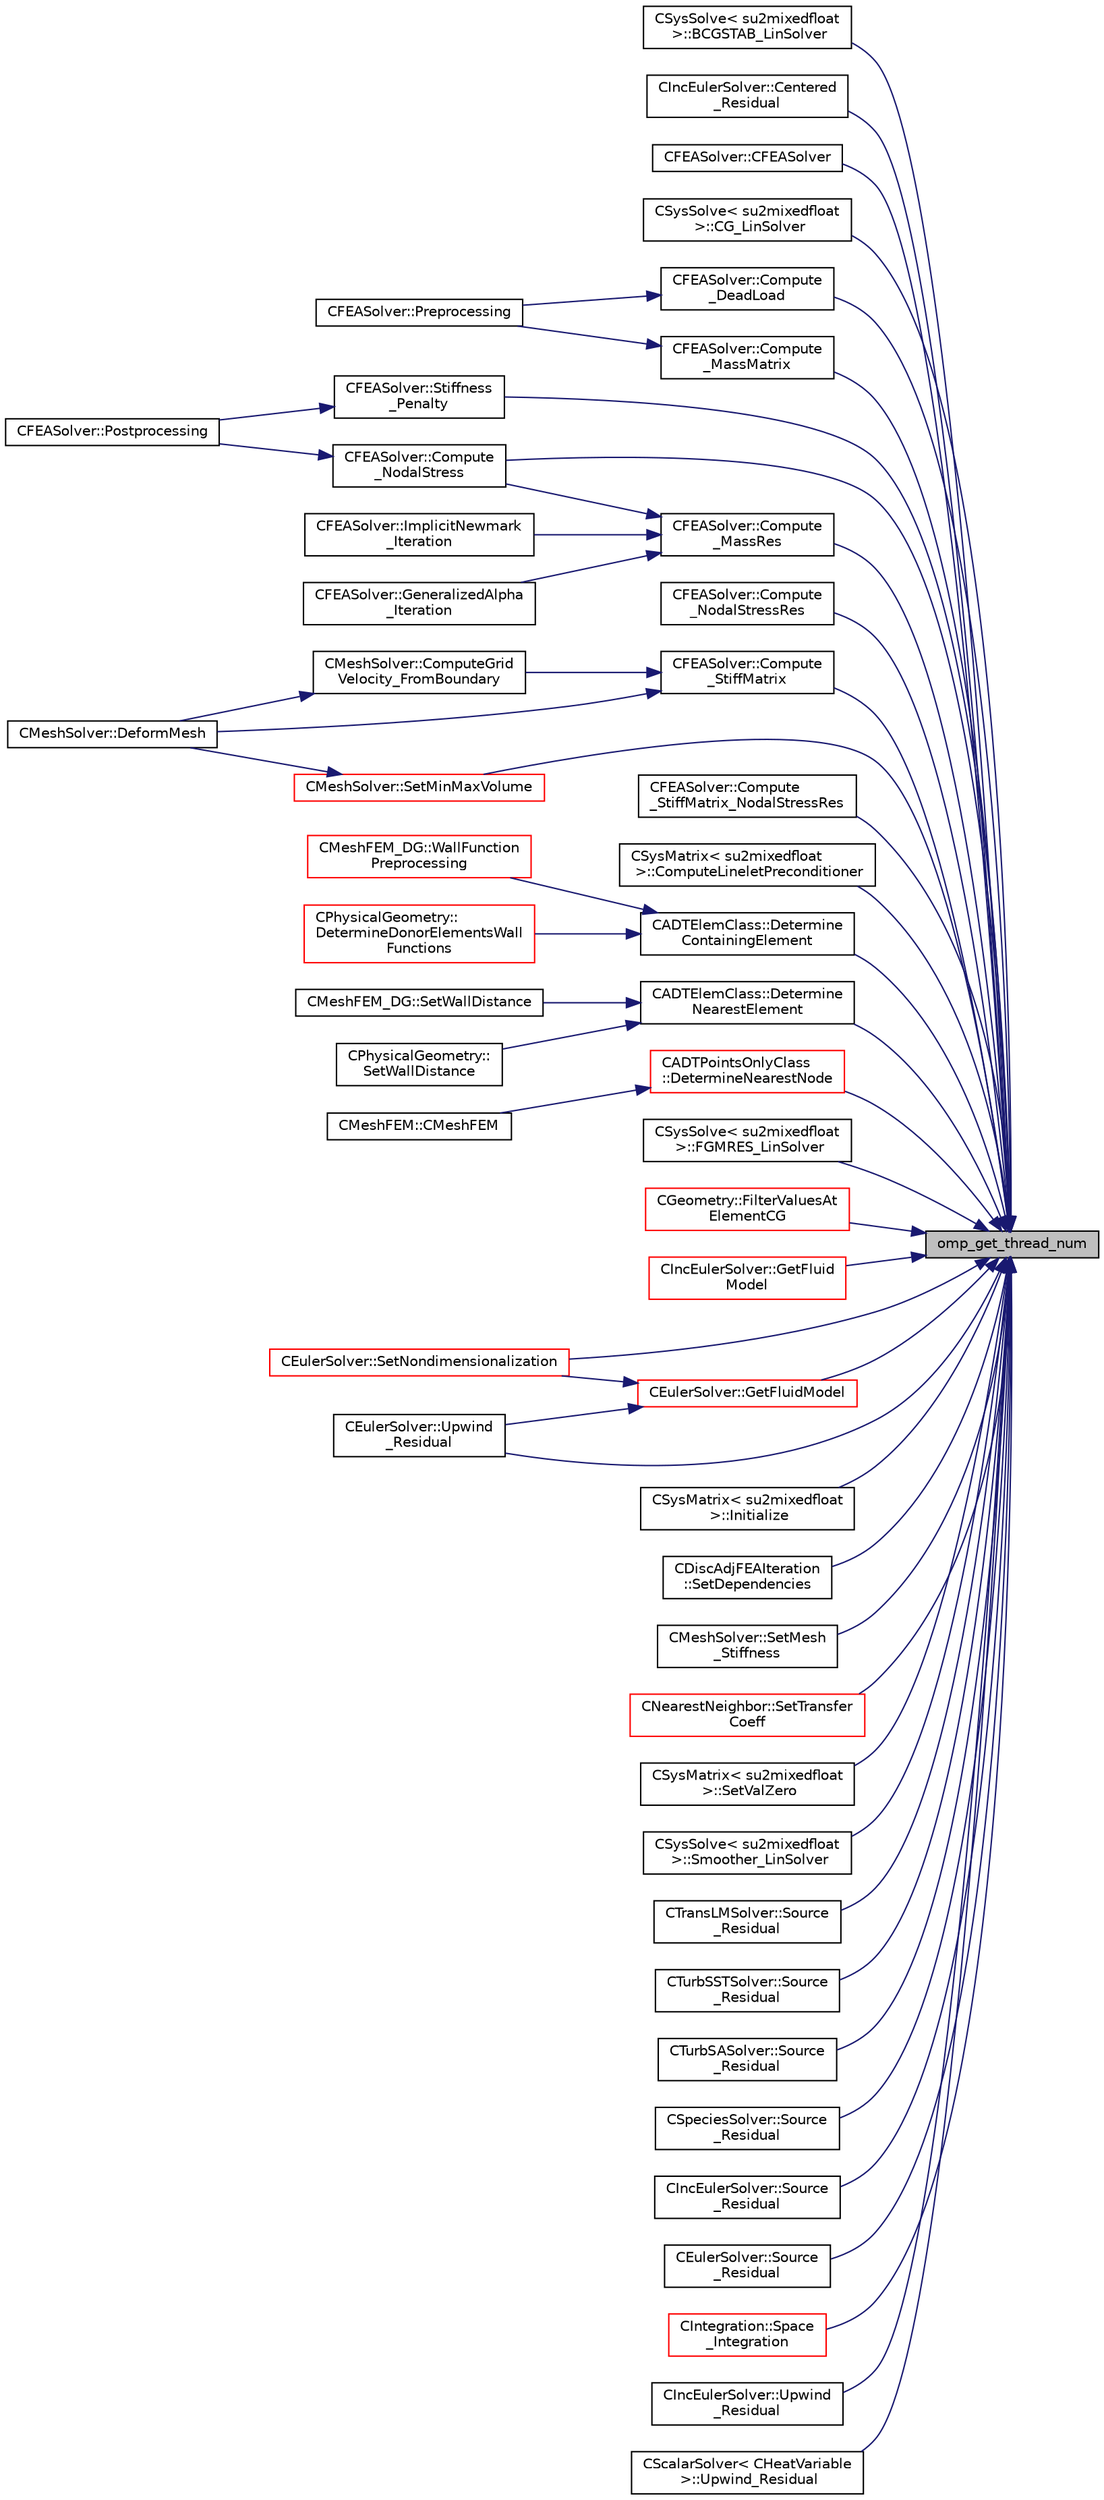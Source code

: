 digraph "omp_get_thread_num"
{
 // LATEX_PDF_SIZE
  edge [fontname="Helvetica",fontsize="10",labelfontname="Helvetica",labelfontsize="10"];
  node [fontname="Helvetica",fontsize="10",shape=record];
  rankdir="RL";
  Node1 [label="omp_get_thread_num",height=0.2,width=0.4,color="black", fillcolor="grey75", style="filled", fontcolor="black",tooltip="Index of current thread, akin to MPI rank."];
  Node1 -> Node2 [dir="back",color="midnightblue",fontsize="10",style="solid",fontname="Helvetica"];
  Node2 [label="CSysSolve\< su2mixedfloat\l \>::BCGSTAB_LinSolver",height=0.2,width=0.4,color="black", fillcolor="white", style="filled",URL="$classCSysSolve.html#a5e6082f2809d00f2b0ca30ee6177460b",tooltip="Biconjugate Gradient Stabilized Method (BCGSTAB)"];
  Node1 -> Node3 [dir="back",color="midnightblue",fontsize="10",style="solid",fontname="Helvetica"];
  Node3 [label="CIncEulerSolver::Centered\l_Residual",height=0.2,width=0.4,color="black", fillcolor="white", style="filled",URL="$classCIncEulerSolver.html#a80e45f4af7302e9334c8663f9e3ae88b",tooltip="Compute the spatial integration using a centered scheme."];
  Node1 -> Node4 [dir="back",color="midnightblue",fontsize="10",style="solid",fontname="Helvetica"];
  Node4 [label="CFEASolver::CFEASolver",height=0.2,width=0.4,color="black", fillcolor="white", style="filled",URL="$classCFEASolver.html#a1d4c7d17d9c7143d3079fc78fae1599d",tooltip=" "];
  Node1 -> Node5 [dir="back",color="midnightblue",fontsize="10",style="solid",fontname="Helvetica"];
  Node5 [label="CSysSolve\< su2mixedfloat\l \>::CG_LinSolver",height=0.2,width=0.4,color="black", fillcolor="white", style="filled",URL="$classCSysSolve.html#a7a9229a415e4034095d4fbb2927acde3",tooltip="Conjugate Gradient method."];
  Node1 -> Node6 [dir="back",color="midnightblue",fontsize="10",style="solid",fontname="Helvetica"];
  Node6 [label="CFEASolver::Compute\l_DeadLoad",height=0.2,width=0.4,color="black", fillcolor="white", style="filled",URL="$classCFEASolver.html#ac95d6c2d6ac67b32a577029006974d57",tooltip="Compute the dead loads."];
  Node6 -> Node7 [dir="back",color="midnightblue",fontsize="10",style="solid",fontname="Helvetica"];
  Node7 [label="CFEASolver::Preprocessing",height=0.2,width=0.4,color="black", fillcolor="white", style="filled",URL="$classCFEASolver.html#a353159e003821dae0668dcfe7281bd68",tooltip="Set residuals to zero."];
  Node1 -> Node8 [dir="back",color="midnightblue",fontsize="10",style="solid",fontname="Helvetica"];
  Node8 [label="CFEASolver::Compute\l_MassMatrix",height=0.2,width=0.4,color="black", fillcolor="white", style="filled",URL="$classCFEASolver.html#a1fd46e369eb5e72c15cf708be67e87a2",tooltip="Compute the mass matrix of the problem."];
  Node8 -> Node7 [dir="back",color="midnightblue",fontsize="10",style="solid",fontname="Helvetica"];
  Node1 -> Node9 [dir="back",color="midnightblue",fontsize="10",style="solid",fontname="Helvetica"];
  Node9 [label="CFEASolver::Compute\l_MassRes",height=0.2,width=0.4,color="black", fillcolor="white", style="filled",URL="$classCFEASolver.html#a6e16f805242c36f9d1c3f2f75ddd9b4a",tooltip="Compute the mass residual of the problem."];
  Node9 -> Node10 [dir="back",color="midnightblue",fontsize="10",style="solid",fontname="Helvetica"];
  Node10 [label="CFEASolver::Compute\l_NodalStress",height=0.2,width=0.4,color="black", fillcolor="white", style="filled",URL="$classCFEASolver.html#ac275af8f893ef5957379314816d17fa8",tooltip="Compute the stress at the nodes for output purposes."];
  Node10 -> Node11 [dir="back",color="midnightblue",fontsize="10",style="solid",fontname="Helvetica"];
  Node11 [label="CFEASolver::Postprocessing",height=0.2,width=0.4,color="black", fillcolor="white", style="filled",URL="$classCFEASolver.html#ab4fa9086b598c5778c9c0403a5626d1b",tooltip="Postprocessing."];
  Node9 -> Node12 [dir="back",color="midnightblue",fontsize="10",style="solid",fontname="Helvetica"];
  Node12 [label="CFEASolver::GeneralizedAlpha\l_Iteration",height=0.2,width=0.4,color="black", fillcolor="white", style="filled",URL="$classCFEASolver.html#a703228b8706352d33f34cc0baf1f9b04",tooltip="Iterate using an implicit Generalized Alpha solver."];
  Node9 -> Node13 [dir="back",color="midnightblue",fontsize="10",style="solid",fontname="Helvetica"];
  Node13 [label="CFEASolver::ImplicitNewmark\l_Iteration",height=0.2,width=0.4,color="black", fillcolor="white", style="filled",URL="$classCFEASolver.html#a27e71a93f7f114cc8506f35c2ed957c3",tooltip="Iterate using an implicit Newmark solver."];
  Node1 -> Node10 [dir="back",color="midnightblue",fontsize="10",style="solid",fontname="Helvetica"];
  Node1 -> Node14 [dir="back",color="midnightblue",fontsize="10",style="solid",fontname="Helvetica"];
  Node14 [label="CFEASolver::Compute\l_NodalStressRes",height=0.2,width=0.4,color="black", fillcolor="white", style="filled",URL="$classCFEASolver.html#adfa3c71fcff35fa46d21a3b615e4b7f8",tooltip="Compute the nodal stress terms and add them to the residual."];
  Node1 -> Node15 [dir="back",color="midnightblue",fontsize="10",style="solid",fontname="Helvetica"];
  Node15 [label="CFEASolver::Compute\l_StiffMatrix",height=0.2,width=0.4,color="black", fillcolor="white", style="filled",URL="$classCFEASolver.html#a41f284021cb1f0d145d632adb7ad5342",tooltip="Compute the stiffness matrix of the problem."];
  Node15 -> Node16 [dir="back",color="midnightblue",fontsize="10",style="solid",fontname="Helvetica"];
  Node16 [label="CMeshSolver::ComputeGrid\lVelocity_FromBoundary",height=0.2,width=0.4,color="black", fillcolor="white", style="filled",URL="$classCMeshSolver.html#a0dde897c2a1bc27f95c5da3bb30e5c33",tooltip="Compute the grid velocity form the velocity at deformable boundary."];
  Node16 -> Node17 [dir="back",color="midnightblue",fontsize="10",style="solid",fontname="Helvetica"];
  Node17 [label="CMeshSolver::DeformMesh",height=0.2,width=0.4,color="black", fillcolor="white", style="filled",URL="$classCMeshSolver.html#a573e4ddd63b680f5705f402ec317820b",tooltip="Grid deformation using the linear elasticity equations."];
  Node15 -> Node17 [dir="back",color="midnightblue",fontsize="10",style="solid",fontname="Helvetica"];
  Node1 -> Node18 [dir="back",color="midnightblue",fontsize="10",style="solid",fontname="Helvetica"];
  Node18 [label="CFEASolver::Compute\l_StiffMatrix_NodalStressRes",height=0.2,width=0.4,color="black", fillcolor="white", style="filled",URL="$classCFEASolver.html#a3fe247a12b07771806bd276ea79de38b",tooltip="Compute the stiffness matrix of the problem and the nodal stress terms at the same time."];
  Node1 -> Node19 [dir="back",color="midnightblue",fontsize="10",style="solid",fontname="Helvetica"];
  Node19 [label="CSysMatrix\< su2mixedfloat\l \>::ComputeLineletPreconditioner",height=0.2,width=0.4,color="black", fillcolor="white", style="filled",URL="$classCSysMatrix.html#a0b1aca3806964da984c4fefe61cf2c64",tooltip="Multiply CSysVector by the preconditioner."];
  Node1 -> Node20 [dir="back",color="midnightblue",fontsize="10",style="solid",fontname="Helvetica"];
  Node20 [label="CADTElemClass::Determine\lContainingElement",height=0.2,width=0.4,color="black", fillcolor="white", style="filled",URL="$classCADTElemClass.html#a2708b4c5925a10d57edba3630fb19bcb",tooltip="Function, which determines the element that contains the given coordinate."];
  Node20 -> Node21 [dir="back",color="midnightblue",fontsize="10",style="solid",fontname="Helvetica"];
  Node21 [label="CPhysicalGeometry::\lDetermineDonorElementsWall\lFunctions",height=0.2,width=0.4,color="red", fillcolor="white", style="filled",URL="$classCPhysicalGeometry.html#acef4e18142b580bf09f21e5b71387d5f",tooltip="Determine the donor elements for the boundary elements on viscous wall boundaries when wall functions..."];
  Node20 -> Node23 [dir="back",color="midnightblue",fontsize="10",style="solid",fontname="Helvetica"];
  Node23 [label="CMeshFEM_DG::WallFunction\lPreprocessing",height=0.2,width=0.4,color="red", fillcolor="white", style="filled",URL="$classCMeshFEM__DG.html#a098dcce939b1b802fc8946cbd4d9d0c6",tooltip="Function, which carries out the preprocessing tasks when wall functions are used."];
  Node1 -> Node27 [dir="back",color="midnightblue",fontsize="10",style="solid",fontname="Helvetica"];
  Node27 [label="CADTElemClass::Determine\lNearestElement",height=0.2,width=0.4,color="black", fillcolor="white", style="filled",URL="$classCADTElemClass.html#ae928a2f7267606715b1ca09c1b80c287",tooltip="Function, which determines the nearest element in the ADT for the given coordinate."];
  Node27 -> Node28 [dir="back",color="midnightblue",fontsize="10",style="solid",fontname="Helvetica"];
  Node28 [label="CPhysicalGeometry::\lSetWallDistance",height=0.2,width=0.4,color="black", fillcolor="white", style="filled",URL="$classCPhysicalGeometry.html#a438d7e9c0d477b13ffdea6669eaa0948",tooltip="Reduce the wall distance based on an previously constructed ADT."];
  Node27 -> Node29 [dir="back",color="midnightblue",fontsize="10",style="solid",fontname="Helvetica"];
  Node29 [label="CMeshFEM_DG::SetWallDistance",height=0.2,width=0.4,color="black", fillcolor="white", style="filled",URL="$classCMeshFEM__DG.html#a5c724f028421fc53d08e327e76ba6448",tooltip="Reduce the wall distance based on an previously constructed ADT."];
  Node1 -> Node30 [dir="back",color="midnightblue",fontsize="10",style="solid",fontname="Helvetica"];
  Node30 [label="CADTPointsOnlyClass\l::DetermineNearestNode",height=0.2,width=0.4,color="red", fillcolor="white", style="filled",URL="$classCADTPointsOnlyClass.html#a6c59523d6f08fcdfcd1b36d9909dace6",tooltip="Function, which determines the nearest node in the ADT for the given coordinate."];
  Node30 -> Node31 [dir="back",color="midnightblue",fontsize="10",style="solid",fontname="Helvetica"];
  Node31 [label="CMeshFEM::CMeshFEM",height=0.2,width=0.4,color="black", fillcolor="white", style="filled",URL="$classCMeshFEM.html#ae74b12670fb49ad4d28836d9fc2aab8d",tooltip="Redistributes the grid over the ranks and creates the halo layer."];
  Node1 -> Node65 [dir="back",color="midnightblue",fontsize="10",style="solid",fontname="Helvetica"];
  Node65 [label="CSysSolve\< su2mixedfloat\l \>::FGMRES_LinSolver",height=0.2,width=0.4,color="black", fillcolor="white", style="filled",URL="$classCSysSolve.html#ac8ce20d54f2eb18abecac419d969533f",tooltip="Flexible Generalized Minimal Residual method."];
  Node1 -> Node66 [dir="back",color="midnightblue",fontsize="10",style="solid",fontname="Helvetica"];
  Node66 [label="CGeometry::FilterValuesAt\lElementCG",height=0.2,width=0.4,color="red", fillcolor="white", style="filled",URL="$classCGeometry.html#a286b6e2cc2011e9753a308a318a0611c",tooltip="Filter values given at the element CG by performing a weighted average over a radial neighbourhood."];
  Node1 -> Node69 [dir="back",color="midnightblue",fontsize="10",style="solid",fontname="Helvetica"];
  Node69 [label="CIncEulerSolver::GetFluid\lModel",height=0.2,width=0.4,color="red", fillcolor="white", style="filled",URL="$classCIncEulerSolver.html#a9117189049f11e1c447d45e66e60e8d6",tooltip="Compute the pressure at the infinity."];
  Node1 -> Node76 [dir="back",color="midnightblue",fontsize="10",style="solid",fontname="Helvetica"];
  Node76 [label="CEulerSolver::GetFluidModel",height=0.2,width=0.4,color="red", fillcolor="white", style="filled",URL="$classCEulerSolver.html#accba81bb7af172dea84d9d1826cab862",tooltip="Compute the pressure at the infinity."];
  Node76 -> Node88 [dir="back",color="midnightblue",fontsize="10",style="solid",fontname="Helvetica"];
  Node88 [label="CEulerSolver::SetNondimensionalization",height=0.2,width=0.4,color="red", fillcolor="white", style="filled",URL="$classCEulerSolver.html#a1c633d6e77fefb2e76308e2ba0af0c2c",tooltip="Set the solver nondimensionalization."];
  Node76 -> Node93 [dir="back",color="midnightblue",fontsize="10",style="solid",fontname="Helvetica"];
  Node93 [label="CEulerSolver::Upwind\l_Residual",height=0.2,width=0.4,color="black", fillcolor="white", style="filled",URL="$classCEulerSolver.html#aa9729921eed9546daca6ca891ad2a9bb",tooltip="Compute the spatial integration using a upwind scheme."];
  Node1 -> Node94 [dir="back",color="midnightblue",fontsize="10",style="solid",fontname="Helvetica"];
  Node94 [label="CSysMatrix\< su2mixedfloat\l \>::Initialize",height=0.2,width=0.4,color="black", fillcolor="white", style="filled",URL="$classCSysMatrix.html#ae17220ac30c2abcc7fdd3c5dc8f04571",tooltip="Initializes the sparse matrix."];
  Node1 -> Node95 [dir="back",color="midnightblue",fontsize="10",style="solid",fontname="Helvetica"];
  Node95 [label="CDiscAdjFEAIteration\l::SetDependencies",height=0.2,width=0.4,color="black", fillcolor="white", style="filled",URL="$classCDiscAdjFEAIteration.html#a69ba436ed72a9bb4c9c25de4cbed959f",tooltip="Compute necessary variables that depend on the variables in the numerics (E, Nu......"];
  Node1 -> Node96 [dir="back",color="midnightblue",fontsize="10",style="solid",fontname="Helvetica"];
  Node96 [label="CMeshSolver::SetMesh\l_Stiffness",height=0.2,width=0.4,color="black", fillcolor="white", style="filled",URL="$classCMeshSolver.html#a49249e3af7593bba364f8e25eded9845",tooltip="Set the stiffness of the mesh."];
  Node1 -> Node97 [dir="back",color="midnightblue",fontsize="10",style="solid",fontname="Helvetica"];
  Node97 [label="CMeshSolver::SetMinMaxVolume",height=0.2,width=0.4,color="red", fillcolor="white", style="filled",URL="$classCMeshSolver.html#adf042699d3abf46135568ef991b7dd44",tooltip="Compute the min and max volume of the elements in the domain."];
  Node97 -> Node17 [dir="back",color="midnightblue",fontsize="10",style="solid",fontname="Helvetica"];
  Node1 -> Node88 [dir="back",color="midnightblue",fontsize="10",style="solid",fontname="Helvetica"];
  Node1 -> Node98 [dir="back",color="midnightblue",fontsize="10",style="solid",fontname="Helvetica"];
  Node98 [label="CNearestNeighbor::SetTransfer\lCoeff",height=0.2,width=0.4,color="red", fillcolor="white", style="filled",URL="$classCNearestNeighbor.html#aad385224aa3e0421de2b3dabe9c7a75f",tooltip="Set up transfer matrix defining relation between two meshes."];
  Node1 -> Node100 [dir="back",color="midnightblue",fontsize="10",style="solid",fontname="Helvetica"];
  Node100 [label="CSysMatrix\< su2mixedfloat\l \>::SetValZero",height=0.2,width=0.4,color="black", fillcolor="white", style="filled",URL="$classCSysMatrix.html#a8f974ad2e089dccfc99ea21a4ef5a819",tooltip="Sets to zero all the entries of the sparse matrix."];
  Node1 -> Node101 [dir="back",color="midnightblue",fontsize="10",style="solid",fontname="Helvetica"];
  Node101 [label="CSysSolve\< su2mixedfloat\l \>::Smoother_LinSolver",height=0.2,width=0.4,color="black", fillcolor="white", style="filled",URL="$classCSysSolve.html#a2156b8d64819367142bef9bb9f2348fb",tooltip="Generic smoother (modified Richardson iteration with preconditioner)"];
  Node1 -> Node102 [dir="back",color="midnightblue",fontsize="10",style="solid",fontname="Helvetica"];
  Node102 [label="CTransLMSolver::Source\l_Residual",height=0.2,width=0.4,color="black", fillcolor="white", style="filled",URL="$classCTransLMSolver.html#a44ed4f90b0d02ea2cc779ca7f0974fce",tooltip="Source term computation."];
  Node1 -> Node103 [dir="back",color="midnightblue",fontsize="10",style="solid",fontname="Helvetica"];
  Node103 [label="CTurbSSTSolver::Source\l_Residual",height=0.2,width=0.4,color="black", fillcolor="white", style="filled",URL="$classCTurbSSTSolver.html#a1a4833387e1c5030deaac3cd81bf0cbe",tooltip="Source term computation."];
  Node1 -> Node104 [dir="back",color="midnightblue",fontsize="10",style="solid",fontname="Helvetica"];
  Node104 [label="CTurbSASolver::Source\l_Residual",height=0.2,width=0.4,color="black", fillcolor="white", style="filled",URL="$classCTurbSASolver.html#ae254c08e17def463df09c9f804bf5194",tooltip="Source term computation."];
  Node1 -> Node105 [dir="back",color="midnightblue",fontsize="10",style="solid",fontname="Helvetica"];
  Node105 [label="CSpeciesSolver::Source\l_Residual",height=0.2,width=0.4,color="black", fillcolor="white", style="filled",URL="$classCSpeciesSolver.html#a02c01af54949033097952c6562e2ee64",tooltip="Source term computation for axisymmetric flow."];
  Node1 -> Node106 [dir="back",color="midnightblue",fontsize="10",style="solid",fontname="Helvetica"];
  Node106 [label="CIncEulerSolver::Source\l_Residual",height=0.2,width=0.4,color="black", fillcolor="white", style="filled",URL="$classCIncEulerSolver.html#a5f9ced3a85731749b16d6f1bac9460f6",tooltip="Source term integration."];
  Node1 -> Node107 [dir="back",color="midnightblue",fontsize="10",style="solid",fontname="Helvetica"];
  Node107 [label="CEulerSolver::Source\l_Residual",height=0.2,width=0.4,color="black", fillcolor="white", style="filled",URL="$classCEulerSolver.html#a3173ebda0dc28e9fc17ced219fc60e9a",tooltip="Source term integration."];
  Node1 -> Node108 [dir="back",color="midnightblue",fontsize="10",style="solid",fontname="Helvetica"];
  Node108 [label="CIntegration::Space\l_Integration",height=0.2,width=0.4,color="red", fillcolor="white", style="filled",URL="$classCIntegration.html#af7aa23ef26b19cb2e73a8df6c7924d91",tooltip="Do the space integration of the numerical system."];
  Node1 -> Node110 [dir="back",color="midnightblue",fontsize="10",style="solid",fontname="Helvetica"];
  Node110 [label="CFEASolver::Stiffness\l_Penalty",height=0.2,width=0.4,color="black", fillcolor="white", style="filled",URL="$classCFEASolver.html#a189b5d1e3d6a83b6f0124eb16acc1a95",tooltip="Compute the penalty due to the stiffness increase."];
  Node110 -> Node11 [dir="back",color="midnightblue",fontsize="10",style="solid",fontname="Helvetica"];
  Node1 -> Node111 [dir="back",color="midnightblue",fontsize="10",style="solid",fontname="Helvetica"];
  Node111 [label="CIncEulerSolver::Upwind\l_Residual",height=0.2,width=0.4,color="black", fillcolor="white", style="filled",URL="$classCIncEulerSolver.html#aa1a06c3eef34a7f82f5bca304d563b4a",tooltip="Compute the spatial integration using a upwind scheme."];
  Node1 -> Node93 [dir="back",color="midnightblue",fontsize="10",style="solid",fontname="Helvetica"];
  Node1 -> Node112 [dir="back",color="midnightblue",fontsize="10",style="solid",fontname="Helvetica"];
  Node112 [label="CScalarSolver\< CHeatVariable\l \>::Upwind_Residual",height=0.2,width=0.4,color="black", fillcolor="white", style="filled",URL="$classCScalarSolver.html#a7a5250679bf3984b0e9b1a2d9641936f",tooltip="Compute the spatial integration using a upwind scheme."];
}
